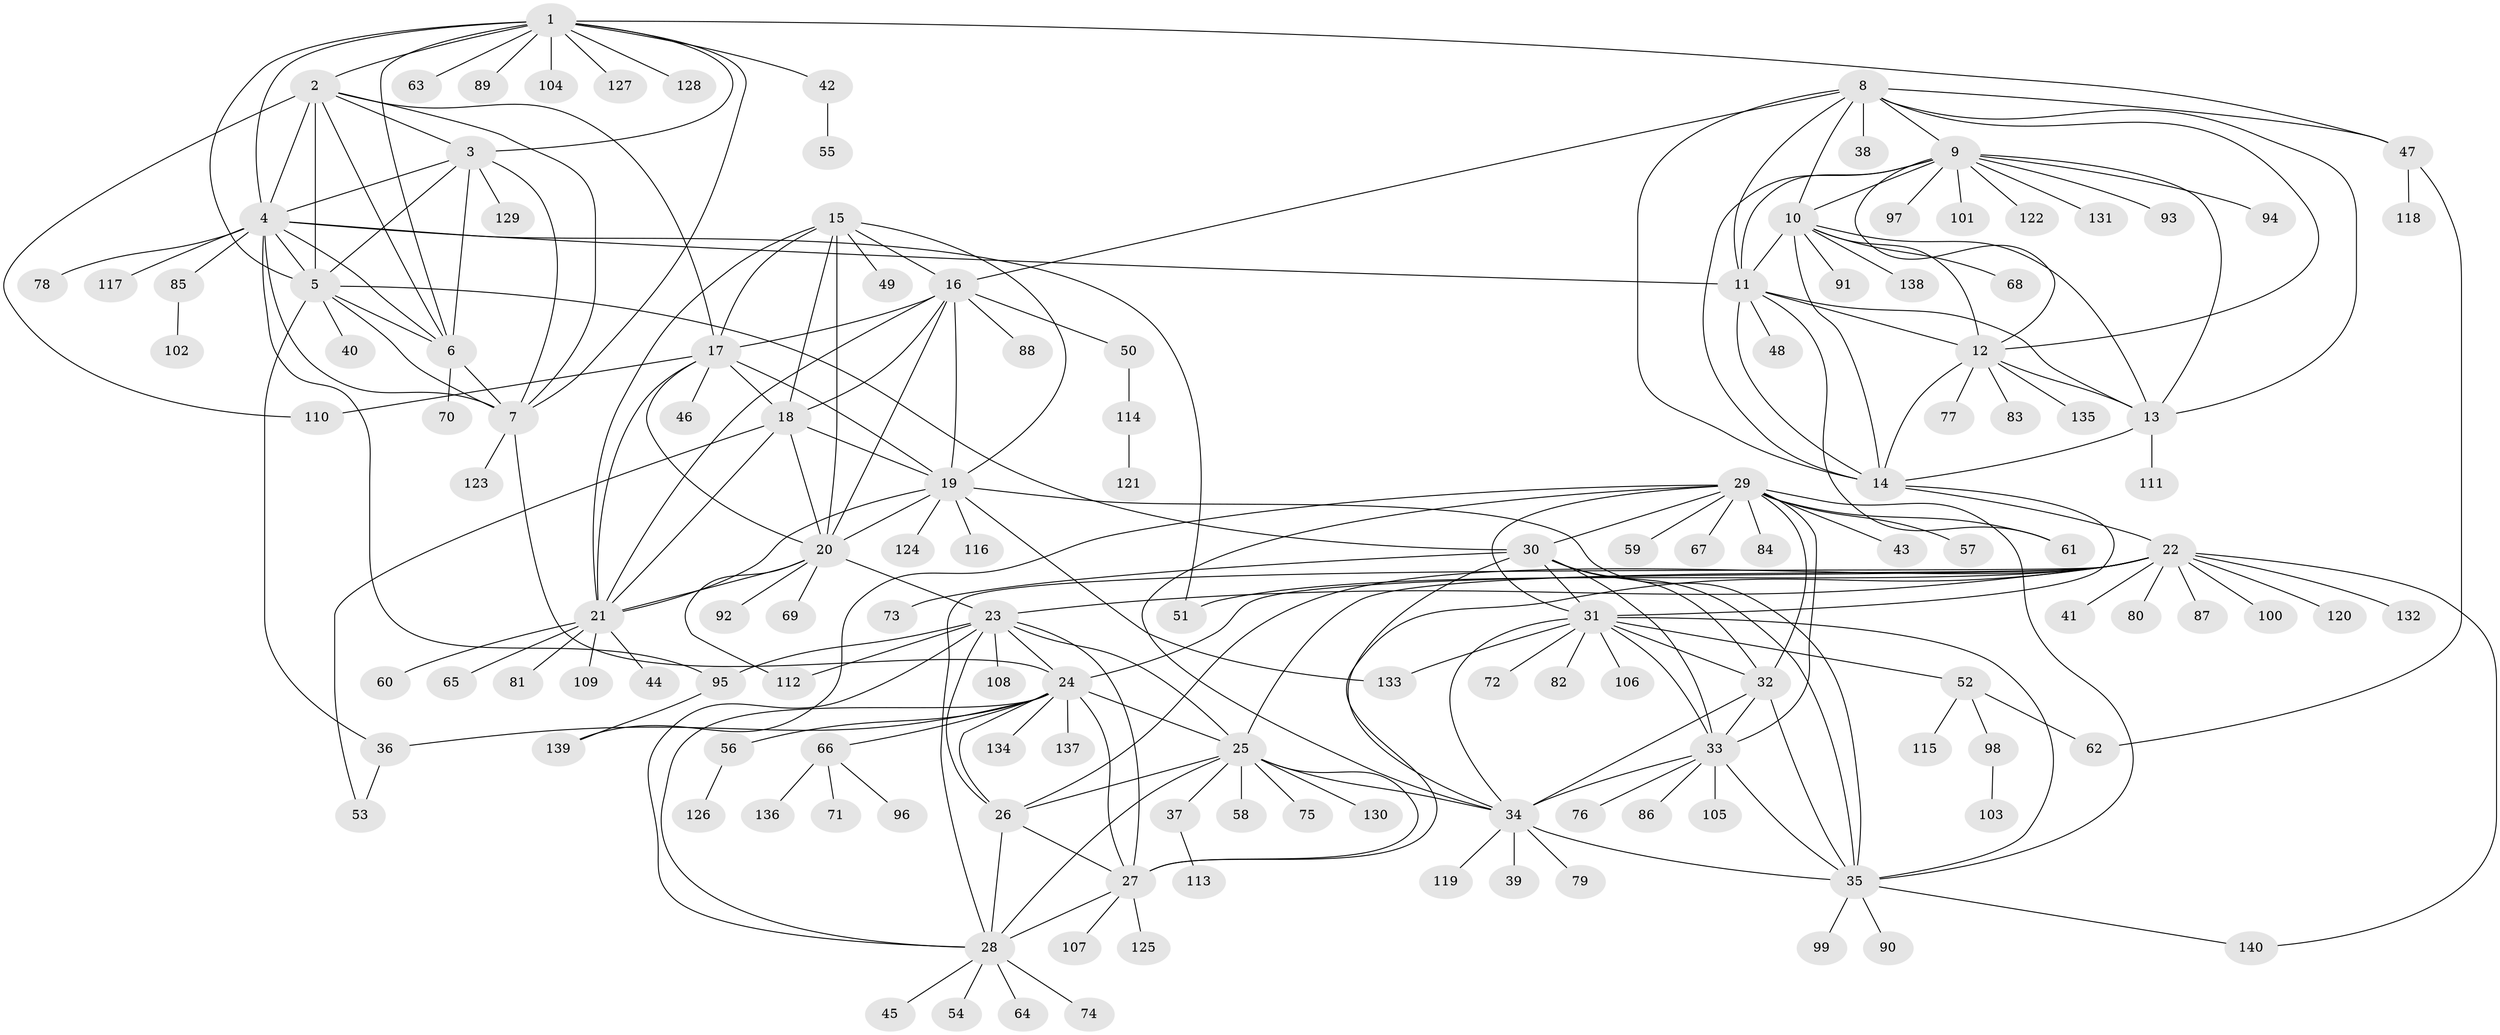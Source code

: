 // coarse degree distribution, {11: 0.019801980198019802, 7: 0.09900990099009901, 6: 0.039603960396039604, 14: 0.009900990099009901, 1: 0.594059405940594, 3: 0.04950495049504951, 2: 0.06930693069306931, 8: 0.039603960396039604, 9: 0.0297029702970297, 10: 0.0297029702970297, 13: 0.009900990099009901, 5: 0.009900990099009901}
// Generated by graph-tools (version 1.1) at 2025/37/03/04/25 23:37:48]
// undirected, 140 vertices, 232 edges
graph export_dot {
  node [color=gray90,style=filled];
  1;
  2;
  3;
  4;
  5;
  6;
  7;
  8;
  9;
  10;
  11;
  12;
  13;
  14;
  15;
  16;
  17;
  18;
  19;
  20;
  21;
  22;
  23;
  24;
  25;
  26;
  27;
  28;
  29;
  30;
  31;
  32;
  33;
  34;
  35;
  36;
  37;
  38;
  39;
  40;
  41;
  42;
  43;
  44;
  45;
  46;
  47;
  48;
  49;
  50;
  51;
  52;
  53;
  54;
  55;
  56;
  57;
  58;
  59;
  60;
  61;
  62;
  63;
  64;
  65;
  66;
  67;
  68;
  69;
  70;
  71;
  72;
  73;
  74;
  75;
  76;
  77;
  78;
  79;
  80;
  81;
  82;
  83;
  84;
  85;
  86;
  87;
  88;
  89;
  90;
  91;
  92;
  93;
  94;
  95;
  96;
  97;
  98;
  99;
  100;
  101;
  102;
  103;
  104;
  105;
  106;
  107;
  108;
  109;
  110;
  111;
  112;
  113;
  114;
  115;
  116;
  117;
  118;
  119;
  120;
  121;
  122;
  123;
  124;
  125;
  126;
  127;
  128;
  129;
  130;
  131;
  132;
  133;
  134;
  135;
  136;
  137;
  138;
  139;
  140;
  1 -- 2;
  1 -- 3;
  1 -- 4;
  1 -- 5;
  1 -- 6;
  1 -- 7;
  1 -- 42;
  1 -- 47;
  1 -- 63;
  1 -- 89;
  1 -- 104;
  1 -- 127;
  1 -- 128;
  2 -- 3;
  2 -- 4;
  2 -- 5;
  2 -- 6;
  2 -- 7;
  2 -- 17;
  2 -- 110;
  3 -- 4;
  3 -- 5;
  3 -- 6;
  3 -- 7;
  3 -- 129;
  4 -- 5;
  4 -- 6;
  4 -- 7;
  4 -- 11;
  4 -- 51;
  4 -- 78;
  4 -- 85;
  4 -- 95;
  4 -- 117;
  5 -- 6;
  5 -- 7;
  5 -- 30;
  5 -- 36;
  5 -- 40;
  6 -- 7;
  6 -- 70;
  7 -- 24;
  7 -- 123;
  8 -- 9;
  8 -- 10;
  8 -- 11;
  8 -- 12;
  8 -- 13;
  8 -- 14;
  8 -- 16;
  8 -- 38;
  8 -- 47;
  9 -- 10;
  9 -- 11;
  9 -- 12;
  9 -- 13;
  9 -- 14;
  9 -- 93;
  9 -- 94;
  9 -- 97;
  9 -- 101;
  9 -- 122;
  9 -- 131;
  10 -- 11;
  10 -- 12;
  10 -- 13;
  10 -- 14;
  10 -- 68;
  10 -- 91;
  10 -- 138;
  11 -- 12;
  11 -- 13;
  11 -- 14;
  11 -- 48;
  11 -- 61;
  12 -- 13;
  12 -- 14;
  12 -- 77;
  12 -- 83;
  12 -- 135;
  13 -- 14;
  13 -- 111;
  14 -- 22;
  14 -- 31;
  15 -- 16;
  15 -- 17;
  15 -- 18;
  15 -- 19;
  15 -- 20;
  15 -- 21;
  15 -- 49;
  16 -- 17;
  16 -- 18;
  16 -- 19;
  16 -- 20;
  16 -- 21;
  16 -- 50;
  16 -- 88;
  17 -- 18;
  17 -- 19;
  17 -- 20;
  17 -- 21;
  17 -- 46;
  17 -- 110;
  18 -- 19;
  18 -- 20;
  18 -- 21;
  18 -- 53;
  19 -- 20;
  19 -- 21;
  19 -- 35;
  19 -- 116;
  19 -- 124;
  19 -- 133;
  20 -- 21;
  20 -- 23;
  20 -- 69;
  20 -- 92;
  20 -- 112;
  21 -- 44;
  21 -- 60;
  21 -- 65;
  21 -- 81;
  21 -- 109;
  22 -- 23;
  22 -- 24;
  22 -- 25;
  22 -- 26;
  22 -- 27;
  22 -- 28;
  22 -- 41;
  22 -- 51;
  22 -- 80;
  22 -- 87;
  22 -- 100;
  22 -- 120;
  22 -- 132;
  22 -- 140;
  23 -- 24;
  23 -- 25;
  23 -- 26;
  23 -- 27;
  23 -- 28;
  23 -- 95;
  23 -- 108;
  23 -- 112;
  24 -- 25;
  24 -- 26;
  24 -- 27;
  24 -- 28;
  24 -- 36;
  24 -- 56;
  24 -- 66;
  24 -- 134;
  24 -- 137;
  25 -- 26;
  25 -- 27;
  25 -- 28;
  25 -- 34;
  25 -- 37;
  25 -- 58;
  25 -- 75;
  25 -- 130;
  26 -- 27;
  26 -- 28;
  27 -- 28;
  27 -- 107;
  27 -- 125;
  28 -- 45;
  28 -- 54;
  28 -- 64;
  28 -- 74;
  29 -- 30;
  29 -- 31;
  29 -- 32;
  29 -- 33;
  29 -- 34;
  29 -- 35;
  29 -- 43;
  29 -- 57;
  29 -- 59;
  29 -- 61;
  29 -- 67;
  29 -- 84;
  29 -- 139;
  30 -- 31;
  30 -- 32;
  30 -- 33;
  30 -- 34;
  30 -- 35;
  30 -- 73;
  31 -- 32;
  31 -- 33;
  31 -- 34;
  31 -- 35;
  31 -- 52;
  31 -- 72;
  31 -- 82;
  31 -- 106;
  31 -- 133;
  32 -- 33;
  32 -- 34;
  32 -- 35;
  33 -- 34;
  33 -- 35;
  33 -- 76;
  33 -- 86;
  33 -- 105;
  34 -- 35;
  34 -- 39;
  34 -- 79;
  34 -- 119;
  35 -- 90;
  35 -- 99;
  35 -- 140;
  36 -- 53;
  37 -- 113;
  42 -- 55;
  47 -- 62;
  47 -- 118;
  50 -- 114;
  52 -- 62;
  52 -- 98;
  52 -- 115;
  56 -- 126;
  66 -- 71;
  66 -- 96;
  66 -- 136;
  85 -- 102;
  95 -- 139;
  98 -- 103;
  114 -- 121;
}
